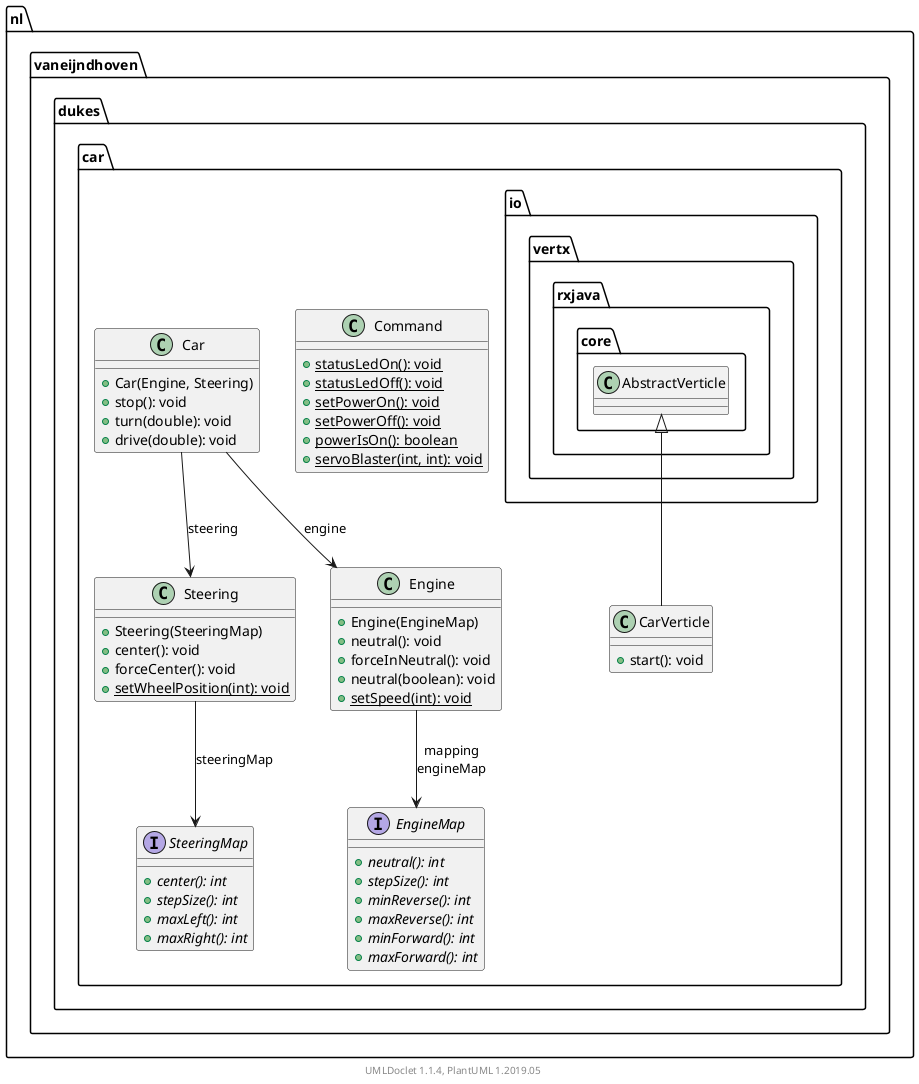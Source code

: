 @startuml

    namespace nl.vaneijndhoven.dukes.car {

        class CarVerticle [[CarVerticle.html]] {
            +start(): void
        }

        interface SteeringMap [[SteeringMap.html]] {
            {abstract} +center(): int
            {abstract} +stepSize(): int
            {abstract} +maxLeft(): int
            {abstract} +maxRight(): int
        }

        class Steering [[Steering.html]] {
            +Steering(SteeringMap)
            +center(): void
            +forceCenter(): void
            {static} +setWheelPosition(int): void
        }

        interface EngineMap [[EngineMap.html]] {
            {abstract} +neutral(): int
            {abstract} +stepSize(): int
            {abstract} +minReverse(): int
            {abstract} +maxReverse(): int
            {abstract} +minForward(): int
            {abstract} +maxForward(): int
        }

        class Engine [[Engine.html]] {
            +Engine(EngineMap)
            +neutral(): void
            +forceInNeutral(): void
            +neutral(boolean): void
            {static} +setSpeed(int): void
        }

        class Command [[Command.html]] {
            {static} +statusLedOn(): void
            {static} +statusLedOff(): void
            {static} +setPowerOn(): void
            {static} +setPowerOff(): void
            {static} +powerIsOn(): boolean
            {static} +servoBlaster(int, int): void
        }

        class Car [[Car.html]] {
            +Car(Engine, Steering)
            +stop(): void
            +turn(double): void
            +drive(double): void
        }

        class io.vertx.rxjava.core.AbstractVerticle
        io.vertx.rxjava.core.AbstractVerticle <|-- CarVerticle

        Steering --> SteeringMap: steeringMap

        Engine --> EngineMap: mapping\nengineMap

        Car --> Engine: engine

        Car --> Steering: steering

    }


    center footer UMLDoclet 1.1.4, PlantUML 1.2019.05
@enduml

